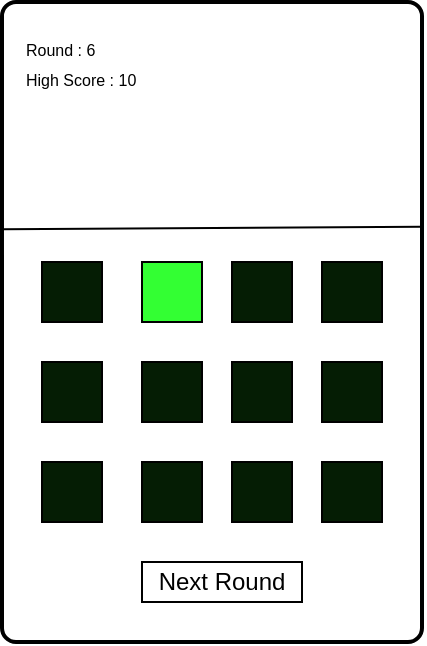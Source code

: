 <mxfile version="22.1.2" type="device">
  <diagram name="Page-1" id="3-s8EIBcKJgog-lPRKVN">
    <mxGraphModel dx="339" dy="394" grid="1" gridSize="10" guides="1" tooltips="1" connect="1" arrows="1" fold="1" page="1" pageScale="1" pageWidth="850" pageHeight="1100" math="0" shadow="0">
      <root>
        <mxCell id="0" />
        <mxCell id="1" parent="0" />
        <mxCell id="wTtHlsHALVU5AmRM62-Z-4" value="" style="rounded=1;whiteSpace=wrap;html=1;absoluteArcSize=1;arcSize=14;strokeWidth=2;" vertex="1" parent="1">
          <mxGeometry x="310" y="120" width="210" height="320" as="geometry" />
        </mxCell>
        <mxCell id="wTtHlsHALVU5AmRM62-Z-5" value="" style="endArrow=none;html=1;rounded=0;entryX=1;entryY=0.351;entryDx=0;entryDy=0;entryPerimeter=0;exitX=0.002;exitY=0.355;exitDx=0;exitDy=0;exitPerimeter=0;" edge="1" parent="1" source="wTtHlsHALVU5AmRM62-Z-4" target="wTtHlsHALVU5AmRM62-Z-4">
          <mxGeometry width="50" height="50" relative="1" as="geometry">
            <mxPoint x="390" y="290" as="sourcePoint" />
            <mxPoint x="440" y="240" as="targetPoint" />
          </mxGeometry>
        </mxCell>
        <mxCell id="wTtHlsHALVU5AmRM62-Z-6" value="" style="whiteSpace=wrap;html=1;aspect=fixed;fillColor=#051D04;" vertex="1" parent="1">
          <mxGeometry x="330" y="250" width="30" height="30" as="geometry" />
        </mxCell>
        <mxCell id="wTtHlsHALVU5AmRM62-Z-18" value="" style="whiteSpace=wrap;html=1;aspect=fixed;fillColor=#33FF33;" vertex="1" parent="1">
          <mxGeometry x="380" y="250" width="30" height="30" as="geometry" />
        </mxCell>
        <mxCell id="wTtHlsHALVU5AmRM62-Z-19" value="" style="whiteSpace=wrap;html=1;aspect=fixed;fillColor=#051D04;" vertex="1" parent="1">
          <mxGeometry x="425" y="250" width="30" height="30" as="geometry" />
        </mxCell>
        <mxCell id="wTtHlsHALVU5AmRM62-Z-20" value="" style="whiteSpace=wrap;html=1;aspect=fixed;fillColor=#051D04;" vertex="1" parent="1">
          <mxGeometry x="470" y="250" width="30" height="30" as="geometry" />
        </mxCell>
        <mxCell id="wTtHlsHALVU5AmRM62-Z-21" value="" style="whiteSpace=wrap;html=1;aspect=fixed;fillColor=#051D04;" vertex="1" parent="1">
          <mxGeometry x="330" y="300" width="30" height="30" as="geometry" />
        </mxCell>
        <mxCell id="wTtHlsHALVU5AmRM62-Z-22" value="" style="whiteSpace=wrap;html=1;aspect=fixed;fillColor=#051D04;" vertex="1" parent="1">
          <mxGeometry x="380" y="300" width="30" height="30" as="geometry" />
        </mxCell>
        <mxCell id="wTtHlsHALVU5AmRM62-Z-23" value="" style="whiteSpace=wrap;html=1;aspect=fixed;fillColor=#051D04;" vertex="1" parent="1">
          <mxGeometry x="425" y="300" width="30" height="30" as="geometry" />
        </mxCell>
        <mxCell id="wTtHlsHALVU5AmRM62-Z-24" value="" style="whiteSpace=wrap;html=1;aspect=fixed;fillColor=#051D04;" vertex="1" parent="1">
          <mxGeometry x="470" y="300" width="30" height="30" as="geometry" />
        </mxCell>
        <mxCell id="wTtHlsHALVU5AmRM62-Z-25" value="" style="whiteSpace=wrap;html=1;aspect=fixed;fillColor=#051D04;" vertex="1" parent="1">
          <mxGeometry x="330" y="350" width="30" height="30" as="geometry" />
        </mxCell>
        <mxCell id="wTtHlsHALVU5AmRM62-Z-26" value="" style="whiteSpace=wrap;html=1;aspect=fixed;fillColor=#051D04;" vertex="1" parent="1">
          <mxGeometry x="425" y="350" width="30" height="30" as="geometry" />
        </mxCell>
        <mxCell id="wTtHlsHALVU5AmRM62-Z-27" value="" style="whiteSpace=wrap;html=1;aspect=fixed;fillColor=#051D04;" vertex="1" parent="1">
          <mxGeometry x="380" y="350" width="30" height="30" as="geometry" />
        </mxCell>
        <mxCell id="wTtHlsHALVU5AmRM62-Z-28" value="" style="whiteSpace=wrap;html=1;aspect=fixed;fillColor=#051D04;" vertex="1" parent="1">
          <mxGeometry x="470" y="350" width="30" height="30" as="geometry" />
        </mxCell>
        <mxCell id="wTtHlsHALVU5AmRM62-Z-30" value="Next Round" style="rounded=0;whiteSpace=wrap;html=1;" vertex="1" parent="1">
          <mxGeometry x="380" y="400" width="80" height="20" as="geometry" />
        </mxCell>
        <mxCell id="wTtHlsHALVU5AmRM62-Z-32" value="&lt;font style=&quot;font-size: 8px;&quot;&gt;Round : 6&lt;br&gt;High Score : 10&lt;/font&gt;" style="text;html=1;align=left;verticalAlign=middle;resizable=0;points=[];autosize=1;strokeColor=none;fillColor=none;" vertex="1" parent="1">
          <mxGeometry x="320" y="130" width="80" height="40" as="geometry" />
        </mxCell>
      </root>
    </mxGraphModel>
  </diagram>
</mxfile>
